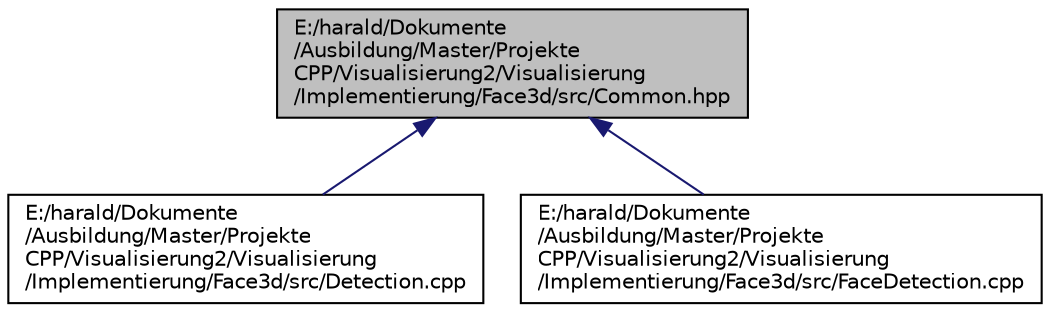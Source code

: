 digraph "E:/harald/Dokumente/Ausbildung/Master/ProjekteCPP/Visualisierung2/Visualisierung/Implementierung/Face3d/src/Common.hpp"
{
  edge [fontname="Helvetica",fontsize="10",labelfontname="Helvetica",labelfontsize="10"];
  node [fontname="Helvetica",fontsize="10",shape=record];
  Node1 [label="E:/harald/Dokumente\l/Ausbildung/Master/Projekte\lCPP/Visualisierung2/Visualisierung\l/Implementierung/Face3d/src/Common.hpp",height=0.2,width=0.4,color="black", fillcolor="grey75", style="filled", fontcolor="black"];
  Node1 -> Node2 [dir="back",color="midnightblue",fontsize="10",style="solid"];
  Node2 [label="E:/harald/Dokumente\l/Ausbildung/Master/Projekte\lCPP/Visualisierung2/Visualisierung\l/Implementierung/Face3d/src/Detection.cpp",height=0.2,width=0.4,color="black", fillcolor="white", style="filled",URL="$_detection_8cpp.html"];
  Node1 -> Node3 [dir="back",color="midnightblue",fontsize="10",style="solid"];
  Node3 [label="E:/harald/Dokumente\l/Ausbildung/Master/Projekte\lCPP/Visualisierung2/Visualisierung\l/Implementierung/Face3d/src/FaceDetection.cpp",height=0.2,width=0.4,color="black", fillcolor="white", style="filled",URL="$_face_detection_8cpp.html"];
}
